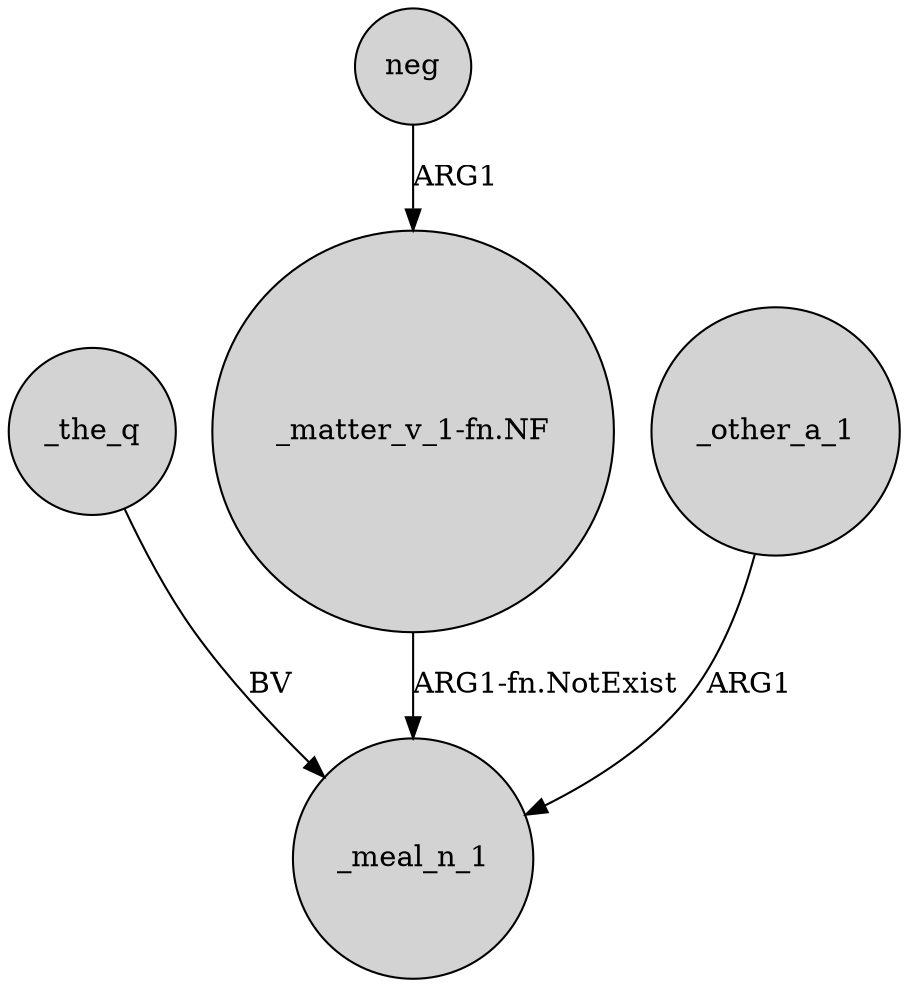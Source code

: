 digraph {
	node [shape=circle style=filled]
	_the_q -> _meal_n_1 [label=BV]
	neg -> "_matter_v_1-fn.NF" [label=ARG1]
	_other_a_1 -> _meal_n_1 [label=ARG1]
	"_matter_v_1-fn.NF" -> _meal_n_1 [label="ARG1-fn.NotExist"]
}
